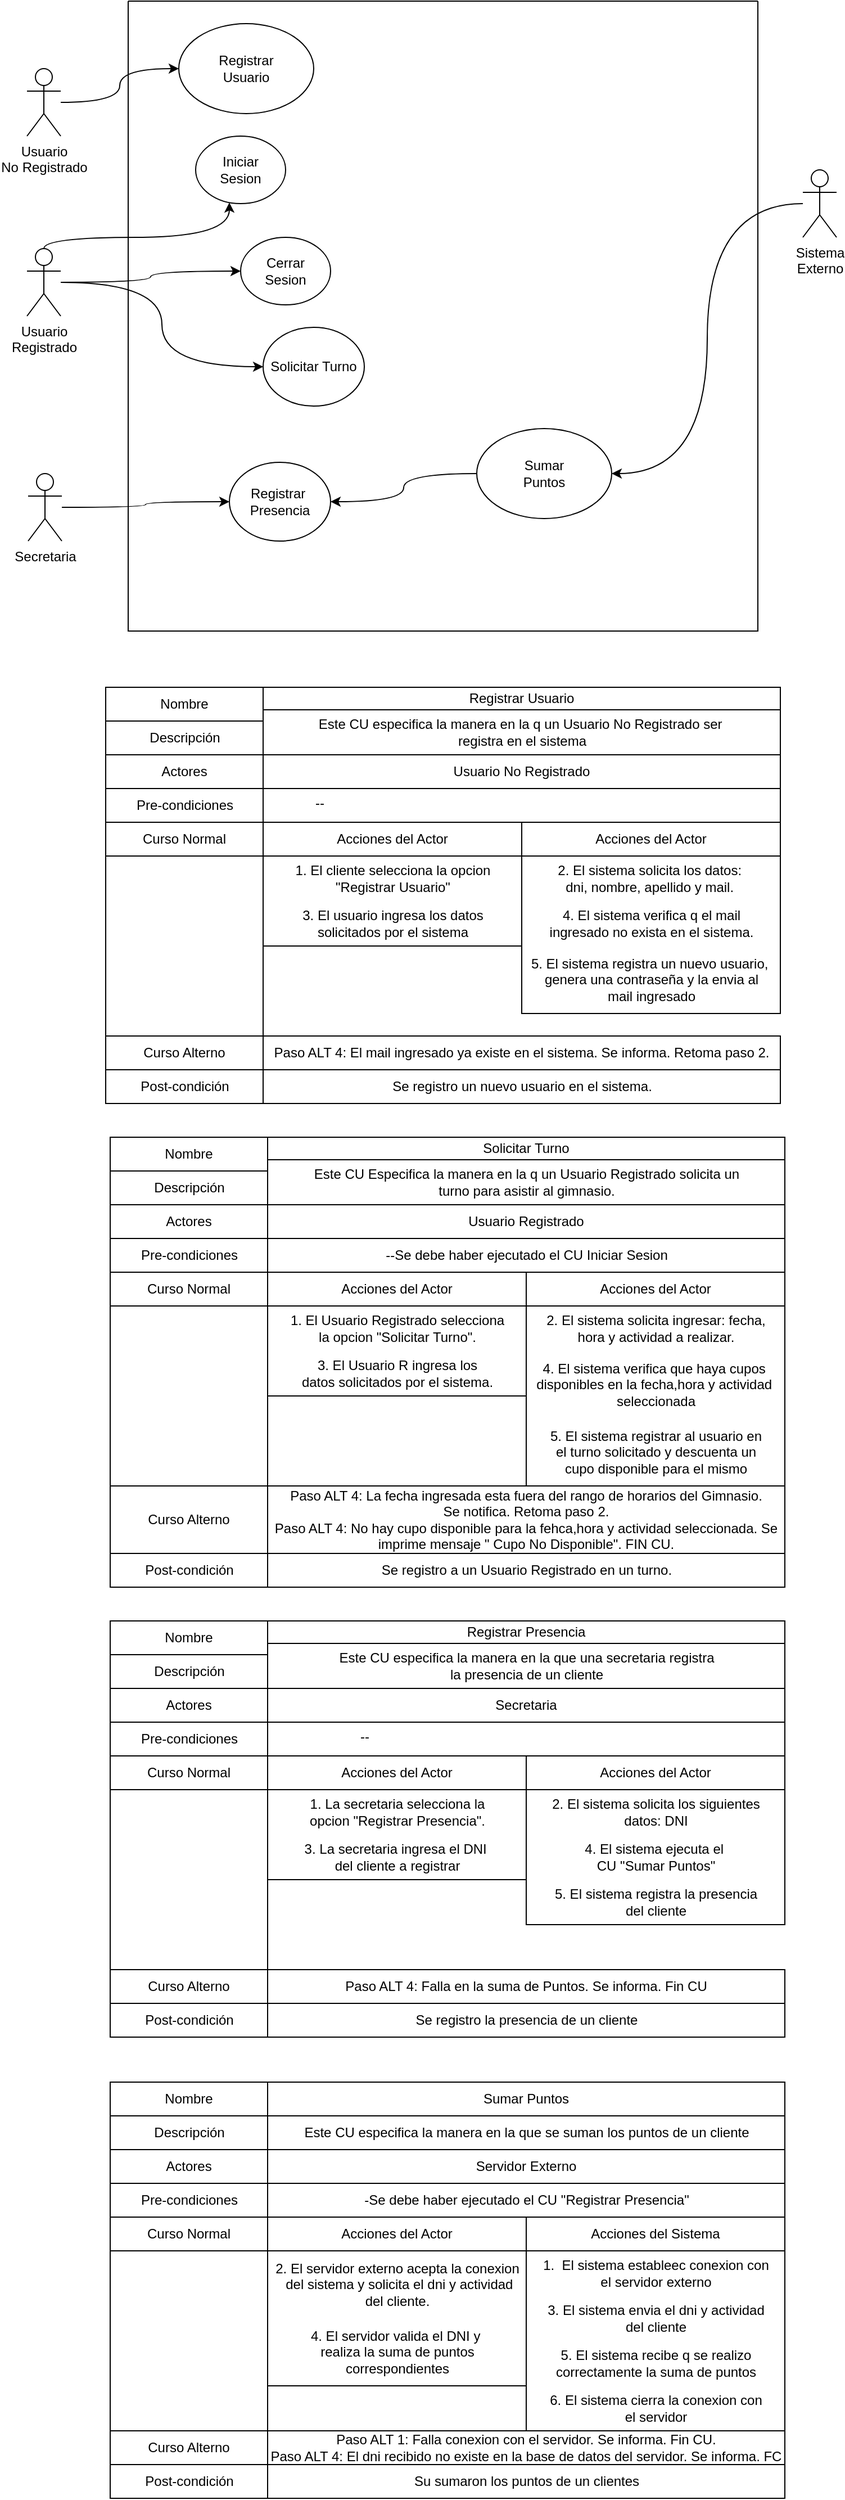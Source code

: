 <mxfile version="24.7.17">
  <diagram name="Página-1" id="3Fb5yPfuk6vIIutQHseq">
    <mxGraphModel dx="652" dy="394" grid="1" gridSize="10" guides="1" tooltips="1" connect="1" arrows="1" fold="1" page="1" pageScale="1" pageWidth="827" pageHeight="1169" math="0" shadow="0">
      <root>
        <mxCell id="0" />
        <mxCell id="1" parent="0" />
        <mxCell id="-YeeaSg_OP1GKIaQuQK--1" value="" style="swimlane;startSize=0;" vertex="1" parent="1">
          <mxGeometry x="130" y="30" width="560" height="560" as="geometry" />
        </mxCell>
        <mxCell id="-YeeaSg_OP1GKIaQuQK--6" value="Registrar&lt;div&gt;Usuario&lt;/div&gt;" style="ellipse;whiteSpace=wrap;html=1;" vertex="1" parent="-YeeaSg_OP1GKIaQuQK--1">
          <mxGeometry x="45" y="20" width="120" height="80" as="geometry" />
        </mxCell>
        <mxCell id="-YeeaSg_OP1GKIaQuQK--7" value="Iniciar&lt;div&gt;Sesion&lt;/div&gt;" style="ellipse;whiteSpace=wrap;html=1;" vertex="1" parent="-YeeaSg_OP1GKIaQuQK--1">
          <mxGeometry x="60" y="120" width="80" height="60" as="geometry" />
        </mxCell>
        <mxCell id="-YeeaSg_OP1GKIaQuQK--8" value="Cerrar&lt;div&gt;Sesion&lt;/div&gt;" style="ellipse;whiteSpace=wrap;html=1;" vertex="1" parent="-YeeaSg_OP1GKIaQuQK--1">
          <mxGeometry x="100" y="210" width="80" height="60" as="geometry" />
        </mxCell>
        <mxCell id="-YeeaSg_OP1GKIaQuQK--9" value="Solicitar Turno" style="ellipse;whiteSpace=wrap;html=1;" vertex="1" parent="-YeeaSg_OP1GKIaQuQK--1">
          <mxGeometry x="120" y="290" width="90" height="70" as="geometry" />
        </mxCell>
        <mxCell id="-YeeaSg_OP1GKIaQuQK--10" value="Registrar&amp;nbsp;&lt;div&gt;Presencia&lt;/div&gt;" style="ellipse;whiteSpace=wrap;html=1;" vertex="1" parent="-YeeaSg_OP1GKIaQuQK--1">
          <mxGeometry x="90" y="410" width="90" height="70" as="geometry" />
        </mxCell>
        <mxCell id="-YeeaSg_OP1GKIaQuQK--18" style="edgeStyle=orthogonalEdgeStyle;rounded=0;orthogonalLoop=1;jettySize=auto;html=1;curved=1;" edge="1" parent="-YeeaSg_OP1GKIaQuQK--1" source="-YeeaSg_OP1GKIaQuQK--16" target="-YeeaSg_OP1GKIaQuQK--10">
          <mxGeometry relative="1" as="geometry" />
        </mxCell>
        <mxCell id="-YeeaSg_OP1GKIaQuQK--16" value="Sumar&lt;div&gt;Puntos&lt;/div&gt;" style="ellipse;whiteSpace=wrap;html=1;" vertex="1" parent="-YeeaSg_OP1GKIaQuQK--1">
          <mxGeometry x="310" y="380" width="120" height="80" as="geometry" />
        </mxCell>
        <mxCell id="-YeeaSg_OP1GKIaQuQK--17" style="edgeStyle=orthogonalEdgeStyle;rounded=0;orthogonalLoop=1;jettySize=auto;html=1;entryX=1;entryY=0.5;entryDx=0;entryDy=0;curved=1;" edge="1" parent="1" source="-YeeaSg_OP1GKIaQuQK--2" target="-YeeaSg_OP1GKIaQuQK--16">
          <mxGeometry relative="1" as="geometry" />
        </mxCell>
        <mxCell id="-YeeaSg_OP1GKIaQuQK--2" value="Sistema&lt;div&gt;Externo&lt;/div&gt;" style="shape=umlActor;verticalLabelPosition=bottom;verticalAlign=top;html=1;outlineConnect=0;" vertex="1" parent="1">
          <mxGeometry x="730" y="180" width="30" height="60" as="geometry" />
        </mxCell>
        <mxCell id="-YeeaSg_OP1GKIaQuQK--11" style="edgeStyle=orthogonalEdgeStyle;rounded=0;orthogonalLoop=1;jettySize=auto;html=1;curved=1;" edge="1" parent="1" source="-YeeaSg_OP1GKIaQuQK--3" target="-YeeaSg_OP1GKIaQuQK--6">
          <mxGeometry relative="1" as="geometry" />
        </mxCell>
        <mxCell id="-YeeaSg_OP1GKIaQuQK--3" value="Usuario&lt;div&gt;No Registrado&lt;/div&gt;" style="shape=umlActor;verticalLabelPosition=bottom;verticalAlign=top;html=1;outlineConnect=0;" vertex="1" parent="1">
          <mxGeometry x="40" y="90" width="30" height="60" as="geometry" />
        </mxCell>
        <mxCell id="-YeeaSg_OP1GKIaQuQK--12" style="edgeStyle=orthogonalEdgeStyle;rounded=0;orthogonalLoop=1;jettySize=auto;html=1;curved=1;" edge="1" parent="1" source="-YeeaSg_OP1GKIaQuQK--4" target="-YeeaSg_OP1GKIaQuQK--7">
          <mxGeometry relative="1" as="geometry">
            <Array as="points">
              <mxPoint x="55" y="240" />
              <mxPoint x="220" y="240" />
            </Array>
          </mxGeometry>
        </mxCell>
        <mxCell id="-YeeaSg_OP1GKIaQuQK--13" style="edgeStyle=orthogonalEdgeStyle;rounded=0;orthogonalLoop=1;jettySize=auto;html=1;curved=1;" edge="1" parent="1" source="-YeeaSg_OP1GKIaQuQK--4" target="-YeeaSg_OP1GKIaQuQK--8">
          <mxGeometry relative="1" as="geometry" />
        </mxCell>
        <mxCell id="-YeeaSg_OP1GKIaQuQK--14" style="edgeStyle=orthogonalEdgeStyle;rounded=0;orthogonalLoop=1;jettySize=auto;html=1;entryX=0;entryY=0.5;entryDx=0;entryDy=0;curved=1;" edge="1" parent="1" source="-YeeaSg_OP1GKIaQuQK--4" target="-YeeaSg_OP1GKIaQuQK--9">
          <mxGeometry relative="1" as="geometry" />
        </mxCell>
        <mxCell id="-YeeaSg_OP1GKIaQuQK--4" value="Usuario&lt;div&gt;Registrado&lt;/div&gt;" style="shape=umlActor;verticalLabelPosition=bottom;verticalAlign=top;html=1;outlineConnect=0;" vertex="1" parent="1">
          <mxGeometry x="40" y="250" width="30" height="60" as="geometry" />
        </mxCell>
        <mxCell id="-YeeaSg_OP1GKIaQuQK--15" style="edgeStyle=orthogonalEdgeStyle;rounded=0;orthogonalLoop=1;jettySize=auto;html=1;curved=1;" edge="1" parent="1" source="-YeeaSg_OP1GKIaQuQK--5" target="-YeeaSg_OP1GKIaQuQK--10">
          <mxGeometry relative="1" as="geometry" />
        </mxCell>
        <mxCell id="-YeeaSg_OP1GKIaQuQK--5" value="Secretaria" style="shape=umlActor;verticalLabelPosition=bottom;verticalAlign=top;html=1;outlineConnect=0;" vertex="1" parent="1">
          <mxGeometry x="41" y="450" width="30" height="60" as="geometry" />
        </mxCell>
        <mxCell id="-YeeaSg_OP1GKIaQuQK--19" value="Nombre" style="swimlane;fontStyle=0;childLayout=stackLayout;horizontal=1;startSize=30;horizontalStack=0;resizeParent=1;resizeParentMax=0;resizeLast=0;collapsible=1;marginBottom=0;whiteSpace=wrap;html=1;" vertex="1" parent="1">
          <mxGeometry x="110" y="640" width="140" height="60" as="geometry" />
        </mxCell>
        <mxCell id="-YeeaSg_OP1GKIaQuQK--20" value="Descripción" style="text;html=1;align=center;verticalAlign=middle;resizable=0;points=[];autosize=1;strokeColor=none;fillColor=none;" vertex="1" parent="-YeeaSg_OP1GKIaQuQK--19">
          <mxGeometry y="30" width="140" height="30" as="geometry" />
        </mxCell>
        <mxCell id="-YeeaSg_OP1GKIaQuQK--21" value="Registrar Usuario" style="swimlane;fontStyle=0;childLayout=stackLayout;horizontal=1;startSize=20;horizontalStack=0;resizeParent=1;resizeParentMax=0;resizeLast=0;collapsible=1;marginBottom=0;whiteSpace=wrap;html=1;" vertex="1" parent="1">
          <mxGeometry x="250" y="640" width="460" height="60" as="geometry" />
        </mxCell>
        <mxCell id="-YeeaSg_OP1GKIaQuQK--31" value="Este CU especifica la manera en la q un Usuario No Registrado ser&amp;nbsp;&lt;div&gt;registra en el sistema&lt;/div&gt;" style="text;html=1;align=center;verticalAlign=middle;resizable=0;points=[];autosize=1;strokeColor=none;fillColor=none;" vertex="1" parent="-YeeaSg_OP1GKIaQuQK--21">
          <mxGeometry y="20" width="460" height="40" as="geometry" />
        </mxCell>
        <mxCell id="-YeeaSg_OP1GKIaQuQK--22" value="Actores" style="swimlane;fontStyle=0;childLayout=stackLayout;horizontal=1;startSize=30;horizontalStack=0;resizeParent=1;resizeParentMax=0;resizeLast=0;collapsible=1;marginBottom=0;whiteSpace=wrap;html=1;" vertex="1" parent="1">
          <mxGeometry x="110" y="700" width="140" height="60" as="geometry" />
        </mxCell>
        <mxCell id="-YeeaSg_OP1GKIaQuQK--23" value="Pre-condiciones" style="text;html=1;align=center;verticalAlign=middle;resizable=0;points=[];autosize=1;strokeColor=none;fillColor=none;" vertex="1" parent="-YeeaSg_OP1GKIaQuQK--22">
          <mxGeometry y="30" width="140" height="30" as="geometry" />
        </mxCell>
        <mxCell id="-YeeaSg_OP1GKIaQuQK--24" value="Usuario No Registrado" style="swimlane;fontStyle=0;childLayout=stackLayout;horizontal=1;startSize=30;horizontalStack=0;resizeParent=1;resizeParentMax=0;resizeLast=0;collapsible=1;marginBottom=0;whiteSpace=wrap;html=1;" vertex="1" parent="1">
          <mxGeometry x="250" y="700" width="460" height="60" as="geometry" />
        </mxCell>
        <mxCell id="-YeeaSg_OP1GKIaQuQK--25" value="Curso Normal" style="swimlane;fontStyle=0;childLayout=stackLayout;horizontal=1;startSize=30;horizontalStack=0;resizeParent=1;resizeParentMax=0;resizeLast=0;collapsible=1;marginBottom=0;whiteSpace=wrap;html=1;" vertex="1" parent="1">
          <mxGeometry x="110" y="760" width="140" height="190" as="geometry" />
        </mxCell>
        <mxCell id="-YeeaSg_OP1GKIaQuQK--26" value="Acciones del Actor" style="swimlane;fontStyle=0;childLayout=stackLayout;horizontal=1;startSize=30;horizontalStack=0;resizeParent=1;resizeParentMax=0;resizeLast=0;collapsible=1;marginBottom=0;whiteSpace=wrap;html=1;" vertex="1" parent="1">
          <mxGeometry x="250" y="760" width="230" height="110" as="geometry" />
        </mxCell>
        <mxCell id="-YeeaSg_OP1GKIaQuQK--33" value="1. El cliente selecciona la opcion&lt;div&gt;&quot;Registrar Usuario&quot;&lt;/div&gt;" style="text;html=1;align=center;verticalAlign=middle;resizable=0;points=[];autosize=1;strokeColor=none;fillColor=none;" vertex="1" parent="-YeeaSg_OP1GKIaQuQK--26">
          <mxGeometry y="30" width="230" height="40" as="geometry" />
        </mxCell>
        <mxCell id="-YeeaSg_OP1GKIaQuQK--35" value="3. El usuario ingresa los datos&lt;div&gt;solicitados por el sistema&lt;/div&gt;" style="text;html=1;align=center;verticalAlign=middle;resizable=0;points=[];autosize=1;strokeColor=none;fillColor=none;" vertex="1" parent="-YeeaSg_OP1GKIaQuQK--26">
          <mxGeometry y="70" width="230" height="40" as="geometry" />
        </mxCell>
        <mxCell id="-YeeaSg_OP1GKIaQuQK--27" value="Acciones del Actor" style="swimlane;fontStyle=0;childLayout=stackLayout;horizontal=1;startSize=30;horizontalStack=0;resizeParent=1;resizeParentMax=0;resizeLast=0;collapsible=1;marginBottom=0;whiteSpace=wrap;html=1;" vertex="1" parent="1">
          <mxGeometry x="480" y="760" width="230" height="170" as="geometry" />
        </mxCell>
        <mxCell id="-YeeaSg_OP1GKIaQuQK--34" value="2. El sistema solicita los datos:&amp;nbsp;&lt;div&gt;dni, nombre, apellido y mail.&amp;nbsp;&lt;span style=&quot;color: rgba(0, 0, 0, 0); font-family: monospace; font-size: 0px; text-align: start;&quot;&gt;%3CmxGraphModel%3E%3Croot%3E%3CmxCell%20id%3D%220%22%2F%3E%3CmxCell%20id%3D%221%22%20parent%3D%220%22%2F%3E%3CmxCell%20id%3D%222%22%20value%3D%22Solicitar%20Turno%22%20style%3D%22ellipse%3BwhiteSpace%3Dwrap%3Bhtml%3D1%3B%22%20vertex%3D%221%22%20parent%3D%221%22%3E%3CmxGeometry%20x%3D%22210%22%20y%3D%22300%22%20width%3D%2290%22%20height%3D%2270%22%20as%3D%22geometry%22%2F%3E%3C%2FmxCell%3E%3C%2Froot%3E%3C%2FmxGraphModel%3E&lt;/span&gt;&lt;span style=&quot;color: rgba(0, 0, 0, 0); font-family: monospace; font-size: 0px; text-align: start;&quot;&gt;%3CmxGraphModel%3E%3Croot%3E%3CmxCell%20id%3D%220%22%2F%3E%3CmxCell%20id%3D%221%22%20parent%3D%220%22%2F%3E%3CmxCell%20id%3D%222%22%20value%3D%22Solicitar%20Turno%22%20style%3D%22ellipse%3BwhiteSpace%3Dwrap%3Bhtml%3D1%3B%22%20vertex%3D%221%22%20parent%3D%221%22%3E%3CmxGeometry%20x%3D%22210%22%20y%3D%22300%22%20width%3D%2290%22%20height%3D%2270%22%20as%3D%22geometry%22%2F%3E%3C%2FmxCell%3E%3C%2Froot%3E%3C%2FmxGraphModel%3E&lt;/span&gt;&lt;/div&gt;" style="text;html=1;align=center;verticalAlign=middle;resizable=0;points=[];autosize=1;strokeColor=none;fillColor=none;" vertex="1" parent="-YeeaSg_OP1GKIaQuQK--27">
          <mxGeometry y="30" width="230" height="40" as="geometry" />
        </mxCell>
        <mxCell id="-YeeaSg_OP1GKIaQuQK--36" value="4. El sistema verifica q el mail&lt;div&gt;ingresado no exista en el sistema.&lt;/div&gt;" style="text;html=1;align=center;verticalAlign=middle;resizable=0;points=[];autosize=1;strokeColor=none;fillColor=none;" vertex="1" parent="-YeeaSg_OP1GKIaQuQK--27">
          <mxGeometry y="70" width="230" height="40" as="geometry" />
        </mxCell>
        <mxCell id="-YeeaSg_OP1GKIaQuQK--37" value="5. El sistema registra un nuevo usuario,&amp;nbsp;&lt;div&gt;genera una contraseña y la envia al&lt;/div&gt;&lt;div&gt;mail ingresado&lt;/div&gt;" style="text;html=1;align=center;verticalAlign=middle;resizable=0;points=[];autosize=1;strokeColor=none;fillColor=none;" vertex="1" parent="-YeeaSg_OP1GKIaQuQK--27">
          <mxGeometry y="110" width="230" height="60" as="geometry" />
        </mxCell>
        <mxCell id="-YeeaSg_OP1GKIaQuQK--28" value="Curso Alterno" style="swimlane;fontStyle=0;childLayout=stackLayout;horizontal=1;startSize=30;horizontalStack=0;resizeParent=1;resizeParentMax=0;resizeLast=0;collapsible=1;marginBottom=0;whiteSpace=wrap;html=1;" vertex="1" parent="1">
          <mxGeometry x="110" y="950" width="140" height="60" as="geometry" />
        </mxCell>
        <mxCell id="-YeeaSg_OP1GKIaQuQK--29" value="Post-condición" style="text;html=1;align=center;verticalAlign=middle;resizable=0;points=[];autosize=1;strokeColor=none;fillColor=none;" vertex="1" parent="-YeeaSg_OP1GKIaQuQK--28">
          <mxGeometry y="30" width="140" height="30" as="geometry" />
        </mxCell>
        <mxCell id="-YeeaSg_OP1GKIaQuQK--30" value="Paso ALT 4: El mail ingresado ya existe en el sistema. Se informa. Retoma paso 2." style="swimlane;fontStyle=0;childLayout=stackLayout;horizontal=1;startSize=30;horizontalStack=0;resizeParent=1;resizeParentMax=0;resizeLast=0;collapsible=1;marginBottom=0;whiteSpace=wrap;html=1;" vertex="1" parent="1">
          <mxGeometry x="250" y="950" width="460" height="60" as="geometry" />
        </mxCell>
        <mxCell id="-YeeaSg_OP1GKIaQuQK--39" value="Se registro un nuevo usuario en el sistema." style="text;html=1;align=center;verticalAlign=middle;resizable=0;points=[];autosize=1;strokeColor=none;fillColor=none;" vertex="1" parent="-YeeaSg_OP1GKIaQuQK--30">
          <mxGeometry y="30" width="460" height="30" as="geometry" />
        </mxCell>
        <mxCell id="-YeeaSg_OP1GKIaQuQK--32" value="--" style="text;html=1;align=center;verticalAlign=middle;resizable=0;points=[];autosize=1;strokeColor=none;fillColor=none;" vertex="1" parent="1">
          <mxGeometry x="285" y="728" width="30" height="30" as="geometry" />
        </mxCell>
        <mxCell id="-YeeaSg_OP1GKIaQuQK--40" value="Nombre" style="swimlane;fontStyle=0;childLayout=stackLayout;horizontal=1;startSize=30;horizontalStack=0;resizeParent=1;resizeParentMax=0;resizeLast=0;collapsible=1;marginBottom=0;whiteSpace=wrap;html=1;" vertex="1" parent="1">
          <mxGeometry x="114" y="1040" width="140" height="60" as="geometry" />
        </mxCell>
        <mxCell id="-YeeaSg_OP1GKIaQuQK--41" value="Descripción" style="text;html=1;align=center;verticalAlign=middle;resizable=0;points=[];autosize=1;strokeColor=none;fillColor=none;" vertex="1" parent="-YeeaSg_OP1GKIaQuQK--40">
          <mxGeometry y="30" width="140" height="30" as="geometry" />
        </mxCell>
        <mxCell id="-YeeaSg_OP1GKIaQuQK--42" value="Solicitar Turno" style="swimlane;fontStyle=0;childLayout=stackLayout;horizontal=1;startSize=20;horizontalStack=0;resizeParent=1;resizeParentMax=0;resizeLast=0;collapsible=1;marginBottom=0;whiteSpace=wrap;html=1;" vertex="1" parent="1">
          <mxGeometry x="254" y="1040" width="460" height="60" as="geometry" />
        </mxCell>
        <mxCell id="-YeeaSg_OP1GKIaQuQK--52" value="Este CU Especifica la manera en la q un Usuario Registrado solicita un&lt;div&gt;turno para asistir al gimnasio.&lt;/div&gt;" style="text;html=1;align=center;verticalAlign=middle;resizable=0;points=[];autosize=1;strokeColor=none;fillColor=none;" vertex="1" parent="-YeeaSg_OP1GKIaQuQK--42">
          <mxGeometry y="20" width="460" height="40" as="geometry" />
        </mxCell>
        <mxCell id="-YeeaSg_OP1GKIaQuQK--43" value="Actores" style="swimlane;fontStyle=0;childLayout=stackLayout;horizontal=1;startSize=30;horizontalStack=0;resizeParent=1;resizeParentMax=0;resizeLast=0;collapsible=1;marginBottom=0;whiteSpace=wrap;html=1;" vertex="1" parent="1">
          <mxGeometry x="114" y="1100" width="140" height="60" as="geometry" />
        </mxCell>
        <mxCell id="-YeeaSg_OP1GKIaQuQK--44" value="Pre-condiciones" style="text;html=1;align=center;verticalAlign=middle;resizable=0;points=[];autosize=1;strokeColor=none;fillColor=none;" vertex="1" parent="-YeeaSg_OP1GKIaQuQK--43">
          <mxGeometry y="30" width="140" height="30" as="geometry" />
        </mxCell>
        <mxCell id="-YeeaSg_OP1GKIaQuQK--45" value="Usuario Registrado" style="swimlane;fontStyle=0;childLayout=stackLayout;horizontal=1;startSize=30;horizontalStack=0;resizeParent=1;resizeParentMax=0;resizeLast=0;collapsible=1;marginBottom=0;whiteSpace=wrap;html=1;" vertex="1" parent="1">
          <mxGeometry x="254" y="1100" width="460" height="60" as="geometry" />
        </mxCell>
        <mxCell id="-YeeaSg_OP1GKIaQuQK--53" value="--Se debe haber ejecutado el CU Iniciar Sesion" style="text;html=1;align=center;verticalAlign=middle;resizable=0;points=[];autosize=1;strokeColor=none;fillColor=none;" vertex="1" parent="-YeeaSg_OP1GKIaQuQK--45">
          <mxGeometry y="30" width="460" height="30" as="geometry" />
        </mxCell>
        <mxCell id="-YeeaSg_OP1GKIaQuQK--46" value="Curso Normal" style="swimlane;fontStyle=0;childLayout=stackLayout;horizontal=1;startSize=30;horizontalStack=0;resizeParent=1;resizeParentMax=0;resizeLast=0;collapsible=1;marginBottom=0;whiteSpace=wrap;html=1;" vertex="1" parent="1">
          <mxGeometry x="114" y="1160" width="140" height="190" as="geometry" />
        </mxCell>
        <mxCell id="-YeeaSg_OP1GKIaQuQK--47" value="Acciones del Actor" style="swimlane;fontStyle=0;childLayout=stackLayout;horizontal=1;startSize=30;horizontalStack=0;resizeParent=1;resizeParentMax=0;resizeLast=0;collapsible=1;marginBottom=0;whiteSpace=wrap;html=1;" vertex="1" parent="1">
          <mxGeometry x="254" y="1160" width="230" height="110" as="geometry" />
        </mxCell>
        <mxCell id="-YeeaSg_OP1GKIaQuQK--54" value="1. El Usuario Registrado selecciona&lt;div&gt;la opcion &quot;Solicitar Turno&quot;.&lt;/div&gt;" style="text;html=1;align=center;verticalAlign=middle;resizable=0;points=[];autosize=1;strokeColor=none;fillColor=none;" vertex="1" parent="-YeeaSg_OP1GKIaQuQK--47">
          <mxGeometry y="30" width="230" height="40" as="geometry" />
        </mxCell>
        <mxCell id="-YeeaSg_OP1GKIaQuQK--56" value="3. El Usuario R ingresa los&lt;div&gt;datos solicitados por el sistema.&lt;/div&gt;" style="text;html=1;align=center;verticalAlign=middle;resizable=0;points=[];autosize=1;strokeColor=none;fillColor=none;" vertex="1" parent="-YeeaSg_OP1GKIaQuQK--47">
          <mxGeometry y="70" width="230" height="40" as="geometry" />
        </mxCell>
        <mxCell id="-YeeaSg_OP1GKIaQuQK--48" value="Acciones del Actor" style="swimlane;fontStyle=0;childLayout=stackLayout;horizontal=1;startSize=30;horizontalStack=0;resizeParent=1;resizeParentMax=0;resizeLast=0;collapsible=1;marginBottom=0;whiteSpace=wrap;html=1;" vertex="1" parent="1">
          <mxGeometry x="484" y="1160" width="230" height="190" as="geometry" />
        </mxCell>
        <mxCell id="-YeeaSg_OP1GKIaQuQK--55" value="2. El sistema solicita ingresar: fecha,&lt;div&gt;hora y actividad a realizar.&lt;/div&gt;" style="text;html=1;align=center;verticalAlign=middle;resizable=0;points=[];autosize=1;strokeColor=none;fillColor=none;" vertex="1" parent="-YeeaSg_OP1GKIaQuQK--48">
          <mxGeometry y="30" width="230" height="40" as="geometry" />
        </mxCell>
        <mxCell id="-YeeaSg_OP1GKIaQuQK--57" value="4. El sistema verifica que&amp;nbsp;&lt;span style=&quot;background-color: initial;&quot;&gt;haya cupos&amp;nbsp;&lt;/span&gt;&lt;div&gt;&lt;span style=&quot;background-color: initial;&quot;&gt;disponibles en&amp;nbsp;&lt;/span&gt;&lt;span style=&quot;background-color: initial;&quot;&gt;la fecha,hora y actividad&amp;nbsp;&lt;/span&gt;&lt;/div&gt;&lt;div&gt;&lt;span style=&quot;background-color: initial;&quot;&gt;seleccionada&lt;/span&gt;&lt;/div&gt;" style="text;html=1;align=center;verticalAlign=middle;resizable=0;points=[];autosize=1;strokeColor=none;fillColor=none;" vertex="1" parent="-YeeaSg_OP1GKIaQuQK--48">
          <mxGeometry y="70" width="230" height="60" as="geometry" />
        </mxCell>
        <mxCell id="-YeeaSg_OP1GKIaQuQK--58" value="5. El sistema registrar al usuario en&lt;div&gt;el turno solicitado y descuenta un&lt;/div&gt;&lt;div&gt;cupo disponible para el mismo&lt;/div&gt;" style="text;html=1;align=center;verticalAlign=middle;resizable=0;points=[];autosize=1;strokeColor=none;fillColor=none;" vertex="1" parent="-YeeaSg_OP1GKIaQuQK--48">
          <mxGeometry y="130" width="230" height="60" as="geometry" />
        </mxCell>
        <mxCell id="-YeeaSg_OP1GKIaQuQK--49" value="Curso Alterno" style="swimlane;fontStyle=0;childLayout=stackLayout;horizontal=1;startSize=60;horizontalStack=0;resizeParent=1;resizeParentMax=0;resizeLast=0;collapsible=1;marginBottom=0;whiteSpace=wrap;html=1;" vertex="1" parent="1">
          <mxGeometry x="114" y="1350" width="140" height="90" as="geometry" />
        </mxCell>
        <mxCell id="-YeeaSg_OP1GKIaQuQK--50" value="Post-condición" style="text;html=1;align=center;verticalAlign=middle;resizable=0;points=[];autosize=1;strokeColor=none;fillColor=none;" vertex="1" parent="-YeeaSg_OP1GKIaQuQK--49">
          <mxGeometry y="60" width="140" height="30" as="geometry" />
        </mxCell>
        <mxCell id="-YeeaSg_OP1GKIaQuQK--51" value="Paso ALT 4: La fecha ingresada esta fuera del rango de horarios del Gimnasio.&lt;div&gt;Se notifica. Retoma paso 2.&lt;/div&gt;&lt;div&gt;Paso ALT 4: No hay cupo disponible para la fehca,hora y actividad seleccionada. Se imprime mensaje &quot; Cupo No Disponible&quot;. FIN CU.&lt;/div&gt;" style="swimlane;fontStyle=0;childLayout=stackLayout;horizontal=1;startSize=60;horizontalStack=0;resizeParent=1;resizeParentMax=0;resizeLast=0;collapsible=1;marginBottom=0;whiteSpace=wrap;html=1;" vertex="1" parent="1">
          <mxGeometry x="254" y="1350" width="460" height="90" as="geometry" />
        </mxCell>
        <mxCell id="-YeeaSg_OP1GKIaQuQK--59" value="Se registro a un Usuario Registrado en un turno." style="text;html=1;align=center;verticalAlign=middle;resizable=0;points=[];autosize=1;strokeColor=none;fillColor=none;" vertex="1" parent="-YeeaSg_OP1GKIaQuQK--51">
          <mxGeometry y="60" width="460" height="30" as="geometry" />
        </mxCell>
        <mxCell id="-YeeaSg_OP1GKIaQuQK--60" value="Nombre" style="swimlane;fontStyle=0;childLayout=stackLayout;horizontal=1;startSize=30;horizontalStack=0;resizeParent=1;resizeParentMax=0;resizeLast=0;collapsible=1;marginBottom=0;whiteSpace=wrap;html=1;" vertex="1" parent="1">
          <mxGeometry x="114" y="1470" width="140" height="60" as="geometry" />
        </mxCell>
        <mxCell id="-YeeaSg_OP1GKIaQuQK--61" value="Descripción" style="text;html=1;align=center;verticalAlign=middle;resizable=0;points=[];autosize=1;strokeColor=none;fillColor=none;" vertex="1" parent="-YeeaSg_OP1GKIaQuQK--60">
          <mxGeometry y="30" width="140" height="30" as="geometry" />
        </mxCell>
        <mxCell id="-YeeaSg_OP1GKIaQuQK--62" value="Registrar Presencia" style="swimlane;fontStyle=0;childLayout=stackLayout;horizontal=1;startSize=20;horizontalStack=0;resizeParent=1;resizeParentMax=0;resizeLast=0;collapsible=1;marginBottom=0;whiteSpace=wrap;html=1;" vertex="1" parent="1">
          <mxGeometry x="254" y="1470" width="460" height="60" as="geometry" />
        </mxCell>
        <mxCell id="-YeeaSg_OP1GKIaQuQK--72" value="Este CU especifica la manera en la que una secretaria registra&lt;div&gt;la presencia de un cliente&lt;/div&gt;" style="text;html=1;align=center;verticalAlign=middle;resizable=0;points=[];autosize=1;strokeColor=none;fillColor=none;" vertex="1" parent="-YeeaSg_OP1GKIaQuQK--62">
          <mxGeometry y="20" width="460" height="40" as="geometry" />
        </mxCell>
        <mxCell id="-YeeaSg_OP1GKIaQuQK--63" value="Actores" style="swimlane;fontStyle=0;childLayout=stackLayout;horizontal=1;startSize=30;horizontalStack=0;resizeParent=1;resizeParentMax=0;resizeLast=0;collapsible=1;marginBottom=0;whiteSpace=wrap;html=1;" vertex="1" parent="1">
          <mxGeometry x="114" y="1530" width="140" height="60" as="geometry" />
        </mxCell>
        <mxCell id="-YeeaSg_OP1GKIaQuQK--64" value="Pre-condiciones" style="text;html=1;align=center;verticalAlign=middle;resizable=0;points=[];autosize=1;strokeColor=none;fillColor=none;" vertex="1" parent="-YeeaSg_OP1GKIaQuQK--63">
          <mxGeometry y="30" width="140" height="30" as="geometry" />
        </mxCell>
        <mxCell id="-YeeaSg_OP1GKIaQuQK--65" value="Secretaria" style="swimlane;fontStyle=0;childLayout=stackLayout;horizontal=1;startSize=30;horizontalStack=0;resizeParent=1;resizeParentMax=0;resizeLast=0;collapsible=1;marginBottom=0;whiteSpace=wrap;html=1;" vertex="1" parent="1">
          <mxGeometry x="254" y="1530" width="460" height="60" as="geometry" />
        </mxCell>
        <mxCell id="-YeeaSg_OP1GKIaQuQK--66" value="Curso Normal" style="swimlane;fontStyle=0;childLayout=stackLayout;horizontal=1;startSize=30;horizontalStack=0;resizeParent=1;resizeParentMax=0;resizeLast=0;collapsible=1;marginBottom=0;whiteSpace=wrap;html=1;" vertex="1" parent="1">
          <mxGeometry x="114" y="1590" width="140" height="190" as="geometry" />
        </mxCell>
        <mxCell id="-YeeaSg_OP1GKIaQuQK--67" value="Acciones del Actor" style="swimlane;fontStyle=0;childLayout=stackLayout;horizontal=1;startSize=30;horizontalStack=0;resizeParent=1;resizeParentMax=0;resizeLast=0;collapsible=1;marginBottom=0;whiteSpace=wrap;html=1;" vertex="1" parent="1">
          <mxGeometry x="254" y="1590" width="230" height="110" as="geometry" />
        </mxCell>
        <mxCell id="-YeeaSg_OP1GKIaQuQK--74" value="1. La secretaria selecciona la&lt;div&gt;opcion &quot;Registrar Presencia&quot;.&lt;/div&gt;" style="text;html=1;align=center;verticalAlign=middle;resizable=0;points=[];autosize=1;strokeColor=none;fillColor=none;" vertex="1" parent="-YeeaSg_OP1GKIaQuQK--67">
          <mxGeometry y="30" width="230" height="40" as="geometry" />
        </mxCell>
        <mxCell id="-YeeaSg_OP1GKIaQuQK--76" value="3. La secretaria ingresa el DNI&amp;nbsp;&lt;div&gt;del cliente a registrar&lt;/div&gt;" style="text;html=1;align=center;verticalAlign=middle;resizable=0;points=[];autosize=1;strokeColor=none;fillColor=none;" vertex="1" parent="-YeeaSg_OP1GKIaQuQK--67">
          <mxGeometry y="70" width="230" height="40" as="geometry" />
        </mxCell>
        <mxCell id="-YeeaSg_OP1GKIaQuQK--68" value="Acciones del Actor" style="swimlane;fontStyle=0;childLayout=stackLayout;horizontal=1;startSize=30;horizontalStack=0;resizeParent=1;resizeParentMax=0;resizeLast=0;collapsible=1;marginBottom=0;whiteSpace=wrap;html=1;" vertex="1" parent="1">
          <mxGeometry x="484" y="1590" width="230" height="150" as="geometry" />
        </mxCell>
        <mxCell id="-YeeaSg_OP1GKIaQuQK--75" value="2. El sistema solicita los siguientes&lt;div&gt;datos: DNI&lt;/div&gt;" style="text;html=1;align=center;verticalAlign=middle;resizable=0;points=[];autosize=1;strokeColor=none;fillColor=none;" vertex="1" parent="-YeeaSg_OP1GKIaQuQK--68">
          <mxGeometry y="30" width="230" height="40" as="geometry" />
        </mxCell>
        <mxCell id="-YeeaSg_OP1GKIaQuQK--77" value="4. El sistema ejecuta el&amp;nbsp;&lt;div&gt;CU &quot;Sumar Puntos&quot;&lt;/div&gt;" style="text;html=1;align=center;verticalAlign=middle;resizable=0;points=[];autosize=1;strokeColor=none;fillColor=none;" vertex="1" parent="-YeeaSg_OP1GKIaQuQK--68">
          <mxGeometry y="70" width="230" height="40" as="geometry" />
        </mxCell>
        <mxCell id="-YeeaSg_OP1GKIaQuQK--78" value="5. El sistema registra la presencia&lt;div&gt;del cliente&lt;/div&gt;" style="text;html=1;align=center;verticalAlign=middle;resizable=0;points=[];autosize=1;strokeColor=none;fillColor=none;" vertex="1" parent="-YeeaSg_OP1GKIaQuQK--68">
          <mxGeometry y="110" width="230" height="40" as="geometry" />
        </mxCell>
        <mxCell id="-YeeaSg_OP1GKIaQuQK--69" value="Curso Alterno" style="swimlane;fontStyle=0;childLayout=stackLayout;horizontal=1;startSize=30;horizontalStack=0;resizeParent=1;resizeParentMax=0;resizeLast=0;collapsible=1;marginBottom=0;whiteSpace=wrap;html=1;" vertex="1" parent="1">
          <mxGeometry x="114" y="1780" width="140" height="60" as="geometry" />
        </mxCell>
        <mxCell id="-YeeaSg_OP1GKIaQuQK--70" value="Post-condición" style="text;html=1;align=center;verticalAlign=middle;resizable=0;points=[];autosize=1;strokeColor=none;fillColor=none;" vertex="1" parent="-YeeaSg_OP1GKIaQuQK--69">
          <mxGeometry y="30" width="140" height="30" as="geometry" />
        </mxCell>
        <mxCell id="-YeeaSg_OP1GKIaQuQK--71" value="Paso ALT 4: Falla en la suma de Puntos. Se informa. Fin CU" style="swimlane;fontStyle=0;childLayout=stackLayout;horizontal=1;startSize=30;horizontalStack=0;resizeParent=1;resizeParentMax=0;resizeLast=0;collapsible=1;marginBottom=0;whiteSpace=wrap;html=1;" vertex="1" parent="1">
          <mxGeometry x="254" y="1780" width="460" height="60" as="geometry" />
        </mxCell>
        <mxCell id="-YeeaSg_OP1GKIaQuQK--79" value="Se registro la presencia de un cliente" style="text;html=1;align=center;verticalAlign=middle;resizable=0;points=[];autosize=1;strokeColor=none;fillColor=none;" vertex="1" parent="-YeeaSg_OP1GKIaQuQK--71">
          <mxGeometry y="30" width="460" height="30" as="geometry" />
        </mxCell>
        <mxCell id="-YeeaSg_OP1GKIaQuQK--73" value="--" style="text;html=1;align=center;verticalAlign=middle;resizable=0;points=[];autosize=1;strokeColor=none;fillColor=none;" vertex="1" parent="1">
          <mxGeometry x="325" y="1558" width="30" height="30" as="geometry" />
        </mxCell>
        <mxCell id="-YeeaSg_OP1GKIaQuQK--80" value="Nombre" style="swimlane;fontStyle=0;childLayout=stackLayout;horizontal=1;startSize=30;horizontalStack=0;resizeParent=1;resizeParentMax=0;resizeLast=0;collapsible=1;marginBottom=0;whiteSpace=wrap;html=1;" vertex="1" parent="1">
          <mxGeometry x="114" y="1880" width="140" height="60" as="geometry" />
        </mxCell>
        <mxCell id="-YeeaSg_OP1GKIaQuQK--81" value="Descripción" style="text;html=1;align=center;verticalAlign=middle;resizable=0;points=[];autosize=1;strokeColor=none;fillColor=none;" vertex="1" parent="-YeeaSg_OP1GKIaQuQK--80">
          <mxGeometry y="30" width="140" height="30" as="geometry" />
        </mxCell>
        <mxCell id="-YeeaSg_OP1GKIaQuQK--82" value="Sumar Puntos" style="swimlane;fontStyle=0;childLayout=stackLayout;horizontal=1;startSize=30;horizontalStack=0;resizeParent=1;resizeParentMax=0;resizeLast=0;collapsible=1;marginBottom=0;whiteSpace=wrap;html=1;" vertex="1" parent="1">
          <mxGeometry x="254" y="1880" width="460" height="60" as="geometry" />
        </mxCell>
        <mxCell id="-YeeaSg_OP1GKIaQuQK--92" value="Este CU especifica la manera en la que se suman los puntos de un cliente" style="text;html=1;align=center;verticalAlign=middle;resizable=0;points=[];autosize=1;strokeColor=none;fillColor=none;" vertex="1" parent="-YeeaSg_OP1GKIaQuQK--82">
          <mxGeometry y="30" width="460" height="30" as="geometry" />
        </mxCell>
        <mxCell id="-YeeaSg_OP1GKIaQuQK--83" value="Actores" style="swimlane;fontStyle=0;childLayout=stackLayout;horizontal=1;startSize=30;horizontalStack=0;resizeParent=1;resizeParentMax=0;resizeLast=0;collapsible=1;marginBottom=0;whiteSpace=wrap;html=1;" vertex="1" parent="1">
          <mxGeometry x="114" y="1940" width="140" height="60" as="geometry" />
        </mxCell>
        <mxCell id="-YeeaSg_OP1GKIaQuQK--84" value="Pre-condiciones" style="text;html=1;align=center;verticalAlign=middle;resizable=0;points=[];autosize=1;strokeColor=none;fillColor=none;" vertex="1" parent="-YeeaSg_OP1GKIaQuQK--83">
          <mxGeometry y="30" width="140" height="30" as="geometry" />
        </mxCell>
        <mxCell id="-YeeaSg_OP1GKIaQuQK--85" value="Servidor Externo" style="swimlane;fontStyle=0;childLayout=stackLayout;horizontal=1;startSize=30;horizontalStack=0;resizeParent=1;resizeParentMax=0;resizeLast=0;collapsible=1;marginBottom=0;whiteSpace=wrap;html=1;" vertex="1" parent="1">
          <mxGeometry x="254" y="1940" width="460" height="60" as="geometry" />
        </mxCell>
        <mxCell id="-YeeaSg_OP1GKIaQuQK--93" value="-Se debe haber ejecutado el CU &quot;Registrar Presencia&quot;" style="text;html=1;align=center;verticalAlign=middle;resizable=0;points=[];autosize=1;strokeColor=none;fillColor=none;" vertex="1" parent="-YeeaSg_OP1GKIaQuQK--85">
          <mxGeometry y="30" width="460" height="30" as="geometry" />
        </mxCell>
        <mxCell id="-YeeaSg_OP1GKIaQuQK--86" value="Curso Normal" style="swimlane;fontStyle=0;childLayout=stackLayout;horizontal=1;startSize=30;horizontalStack=0;resizeParent=1;resizeParentMax=0;resizeLast=0;collapsible=1;marginBottom=0;whiteSpace=wrap;html=1;" vertex="1" parent="1">
          <mxGeometry x="114" y="2000" width="140" height="190" as="geometry" />
        </mxCell>
        <mxCell id="-YeeaSg_OP1GKIaQuQK--87" value="Acciones del Actor" style="swimlane;fontStyle=0;childLayout=stackLayout;horizontal=1;startSize=30;horizontalStack=0;resizeParent=1;resizeParentMax=0;resizeLast=0;collapsible=1;marginBottom=0;whiteSpace=wrap;html=1;" vertex="1" parent="1">
          <mxGeometry x="254" y="2000" width="230" height="150" as="geometry" />
        </mxCell>
        <mxCell id="-YeeaSg_OP1GKIaQuQK--95" value="2. El servidor externo acepta la conexion&lt;div&gt;&amp;nbsp;del&amp;nbsp;&lt;span style=&quot;background-color: initial;&quot;&gt;sistema y solicita el dni y actividad&lt;/span&gt;&lt;div&gt;del cliente.&lt;/div&gt;&lt;/div&gt;" style="text;html=1;align=center;verticalAlign=middle;resizable=0;points=[];autosize=1;strokeColor=none;fillColor=none;" vertex="1" parent="-YeeaSg_OP1GKIaQuQK--87">
          <mxGeometry y="30" width="230" height="60" as="geometry" />
        </mxCell>
        <mxCell id="-YeeaSg_OP1GKIaQuQK--97" value="4. El servidor valida el DNI y&amp;nbsp;&lt;div&gt;realiza la suma de puntos&lt;/div&gt;&lt;div&gt;correspondientes&lt;/div&gt;" style="text;html=1;align=center;verticalAlign=middle;resizable=0;points=[];autosize=1;strokeColor=none;fillColor=none;" vertex="1" parent="-YeeaSg_OP1GKIaQuQK--87">
          <mxGeometry y="90" width="230" height="60" as="geometry" />
        </mxCell>
        <mxCell id="-YeeaSg_OP1GKIaQuQK--88" value="Acciones del Sistema" style="swimlane;fontStyle=0;childLayout=stackLayout;horizontal=1;startSize=30;horizontalStack=0;resizeParent=1;resizeParentMax=0;resizeLast=0;collapsible=1;marginBottom=0;whiteSpace=wrap;html=1;" vertex="1" parent="1">
          <mxGeometry x="484" y="2000" width="230" height="190" as="geometry" />
        </mxCell>
        <mxCell id="-YeeaSg_OP1GKIaQuQK--94" value="1.&amp;nbsp; El sistema estableec conexion con&lt;div&gt;el servidor externo&lt;/div&gt;" style="text;html=1;align=center;verticalAlign=middle;resizable=0;points=[];autosize=1;strokeColor=none;fillColor=none;" vertex="1" parent="-YeeaSg_OP1GKIaQuQK--88">
          <mxGeometry y="30" width="230" height="40" as="geometry" />
        </mxCell>
        <mxCell id="-YeeaSg_OP1GKIaQuQK--96" value="3. El sistema envia el dni y actividad&lt;div&gt;del cliente&lt;/div&gt;" style="text;html=1;align=center;verticalAlign=middle;resizable=0;points=[];autosize=1;strokeColor=none;fillColor=none;" vertex="1" parent="-YeeaSg_OP1GKIaQuQK--88">
          <mxGeometry y="70" width="230" height="40" as="geometry" />
        </mxCell>
        <mxCell id="-YeeaSg_OP1GKIaQuQK--98" value="5. El sistema recibe q se realizo&lt;div&gt;correctamente la suma de puntos&lt;/div&gt;" style="text;html=1;align=center;verticalAlign=middle;resizable=0;points=[];autosize=1;strokeColor=none;fillColor=none;" vertex="1" parent="-YeeaSg_OP1GKIaQuQK--88">
          <mxGeometry y="110" width="230" height="40" as="geometry" />
        </mxCell>
        <mxCell id="-YeeaSg_OP1GKIaQuQK--99" value="6. El sistema cierra la conexion con&lt;div&gt;el servidor&lt;/div&gt;" style="text;html=1;align=center;verticalAlign=middle;resizable=0;points=[];autosize=1;strokeColor=none;fillColor=none;" vertex="1" parent="-YeeaSg_OP1GKIaQuQK--88">
          <mxGeometry y="150" width="230" height="40" as="geometry" />
        </mxCell>
        <mxCell id="-YeeaSg_OP1GKIaQuQK--89" value="Curso Alterno" style="swimlane;fontStyle=0;childLayout=stackLayout;horizontal=1;startSize=30;horizontalStack=0;resizeParent=1;resizeParentMax=0;resizeLast=0;collapsible=1;marginBottom=0;whiteSpace=wrap;html=1;" vertex="1" parent="1">
          <mxGeometry x="114" y="2190" width="140" height="60" as="geometry" />
        </mxCell>
        <mxCell id="-YeeaSg_OP1GKIaQuQK--90" value="Post-condición" style="text;html=1;align=center;verticalAlign=middle;resizable=0;points=[];autosize=1;strokeColor=none;fillColor=none;" vertex="1" parent="-YeeaSg_OP1GKIaQuQK--89">
          <mxGeometry y="30" width="140" height="30" as="geometry" />
        </mxCell>
        <mxCell id="-YeeaSg_OP1GKIaQuQK--91" value="Paso ALT 1: Falla conexion con el servidor. Se informa. Fin CU.&lt;div&gt;Paso ALT 4: El dni recibido no existe en la base de datos del servidor. Se informa. FC&lt;/div&gt;" style="swimlane;fontStyle=0;childLayout=stackLayout;horizontal=1;startSize=30;horizontalStack=0;resizeParent=1;resizeParentMax=0;resizeLast=0;collapsible=1;marginBottom=0;whiteSpace=wrap;html=1;" vertex="1" parent="1">
          <mxGeometry x="254" y="2190" width="460" height="60" as="geometry" />
        </mxCell>
        <mxCell id="-YeeaSg_OP1GKIaQuQK--100" value="Su sumaron los puntos de un clientes" style="text;html=1;align=center;verticalAlign=middle;resizable=0;points=[];autosize=1;strokeColor=none;fillColor=none;" vertex="1" parent="-YeeaSg_OP1GKIaQuQK--91">
          <mxGeometry y="30" width="460" height="30" as="geometry" />
        </mxCell>
      </root>
    </mxGraphModel>
  </diagram>
</mxfile>
